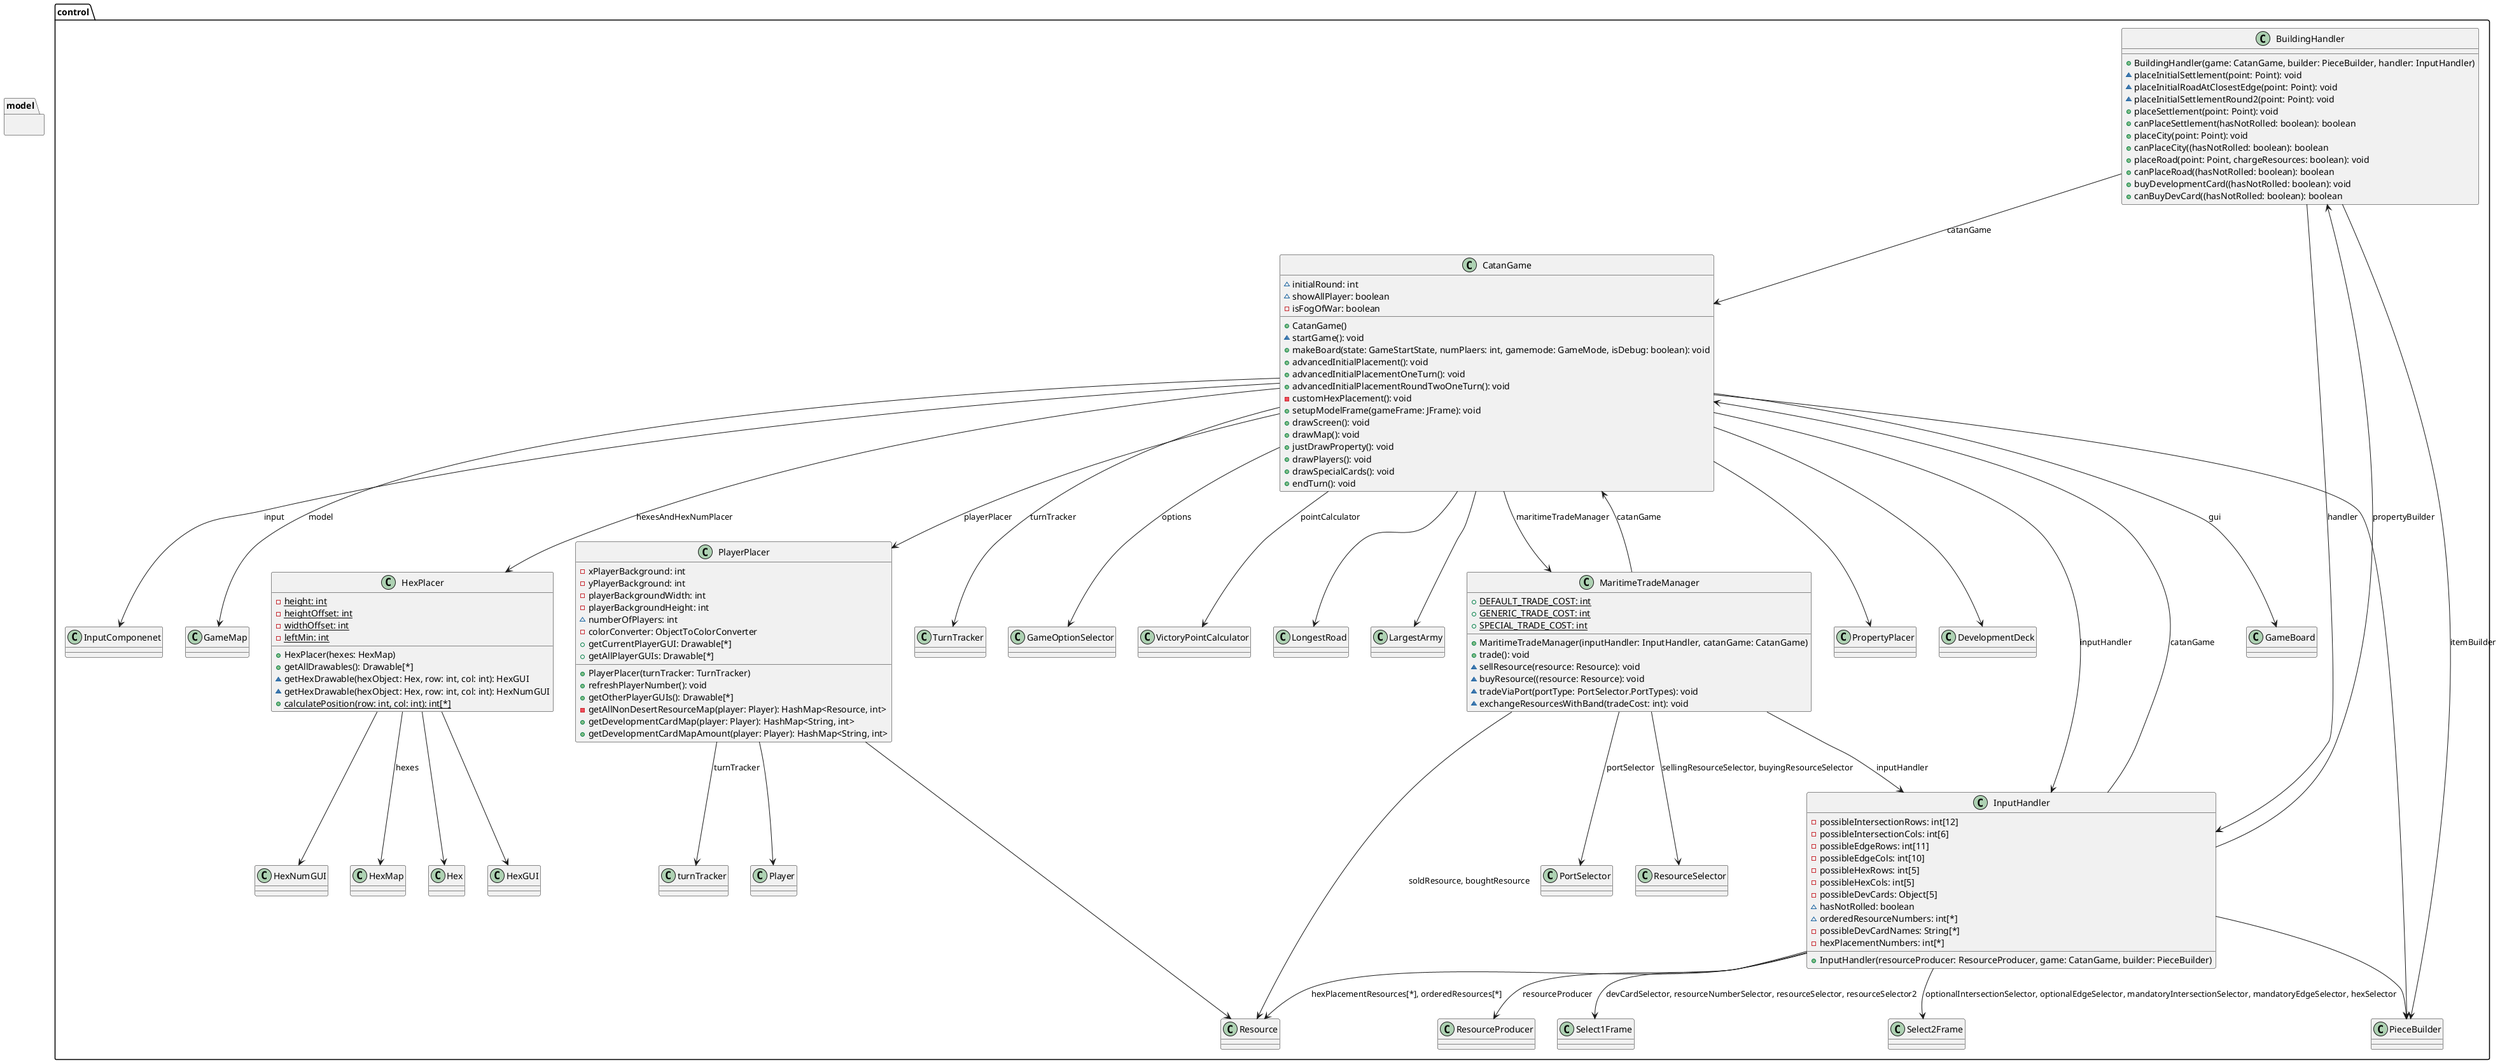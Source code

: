 @startuml
'Getters, setters and some other methods are excluded for simplicity'
package "control"
{
    class BuildingHandler
    {
        +BuildingHandler(game: CatanGame, builder: PieceBuilder, handler: InputHandler)
        ~placeInitialSettlement(point: Point): void
        ~placeInitialRoadAtClosestEdge(point: Point): void
        ~placeInitialSettlementRound2(point: Point): void
        +placeSettlement(point: Point): void
        +canPlaceSettlement(hasNotRolled: boolean): boolean
        +placeCity(point: Point): void
        +canPlaceCity((hasNotRolled: boolean): boolean
        +placeRoad(point: Point, chargeResources: boolean): void
        +canPlaceRoad((hasNotRolled: boolean): boolean
        +buyDevelopmentCard((hasNotRolled: boolean): void
        +canBuyDevCard((hasNotRolled: boolean): boolean
    }
    BuildingHandler --> CatanGame: catanGame
    BuildingHandler --> PieceBuilder: itemBuilder
    BuildingHandler --> InputHandler: handler

    class CatanGame
    {
        ~initialRound: int
        ~showAllPlayer: boolean
        -isFogOfWar: boolean
        +CatanGame()
        ~startGame(): void
        +makeBoard(state: GameStartState, numPlaers: int, gamemode: GameMode, isDebug: boolean): void
        +advancedInitialPlacement(): void
        +advancedInitialPlacementOneTurn(): void
        +advancedInitialPlacementRoundTwoOneTurn(): void
        -customHexPlacement(): void
        +setupModelFrame(gameFrame: JFrame): void
        +drawScreen(): void
        +drawMap(): void
        +justDrawProperty(): void
        +drawPlayers(): void
        +drawSpecialCards(): void
        +endTurn(): void
    }
    CatanGame --> GameBoard: gui
    CatanGame --> InputComponenet: input
    CatanGame --> GameMap: model
    CatanGame --> HexPlacer: hexesAndHexNumPlacer
    CatanGame --> PlayerPlacer: playerPlacer
    CatanGame --> TurnTracker: turnTracker
    CatanGame --> GameOptionSelector: options
    CatanGame --> MaritimeTradeManager: maritimeTradeManager
    CatanGame --> InputHandler: inputHandler
    CatanGame --> VictoryPointCalculator: pointCalculator
    CatanGame --> LongestRoad
    CatanGame --> LargestArmy
    CatanGame --> PieceBuilder
    CatanGame --> PropertyPlacer
    CatanGame --> DevelopmentDeck

    class HexPlacer
    {
        -{static}height: int
        -{static}heightOffset: int
        -{static}widthOffset: int
        -{static}leftMin: int
        +HexPlacer(hexes: HexMap)
        +getAllDrawables(): Drawable[*]
        ~getHexDrawable(hexObject: Hex, row: int, col: int): HexGUI
        ~getHexDrawable(hexObject: Hex, row: int, col: int): HexNumGUI
        +{static}calculatePosition(row: int, col: int): int[*]
    }
    HexPlacer --> HexMap: hexes
    HexPlacer --> Hex
    HexPlacer --> HexGUI
    HexPlacer --> HexNumGUI

    'what to do about function variables?'
    class InputHandler
    {
        -possibleIntersectionRows: int[12]
        -possibleIntersectionCols: int[6]
        -possibleEdgeRows: int[11]
        -possibleEdgeCols: int[10]
        -possibleHexRows: int[5]
        -possibleHexCols: int[5]
        -possibleDevCards: Object[5]
        ~hasNotRolled: boolean
        ~orderedResourceNumbers: int[*]
        -possibleDevCardNames: String[*]
        -hexPlacementNumbers: int[*]
        +InputHandler(resourceProducer: ResourceProducer, game: CatanGame, builder: PieceBuilder)
    }
    InputHandler --> Select1Frame: devCardSelector, resourceNumberSelector, resourceSelector, resourceSelector2
    InputHandler --> Select2Frame: optionalIntersectionSelector, optionalEdgeSelector, mandatoryIntersectionSelector, mandatoryEdgeSelector, hexSelector
    InputHandler --> BuildingHandler: propertyBuilder
    InputHandler --> Resource: hexPlacementResources[*], orderedResources[*]
    InputHandler --> ResourceProducer: resourceProducer
    InputHandler --> CatanGame: catanGame
    InputHandler --> PieceBuilder

    class MaritimeTradeManager
    {
        +{static} DEFAULT_TRADE_COST: int
        +{static} GENERIC_TRADE_COST: int
        +{static} SPECIAL_TRADE_COST: int
        +MaritimeTradeManager(inputHandler: InputHandler, catanGame: CatanGame)
        +trade(): void
        ~sellResource(resource: Resource): void
        ~buyResource((resource: Resource): void
        ~tradeViaPort(portType: PortSelector.PortTypes): void
        ~exchangeResourcesWithBand(tradeCost: int): void
    }
    MaritimeTradeManager --> InputHandler: inputHandler
    MaritimeTradeManager --> CatanGame: catanGame
    MaritimeTradeManager --> ResourceSelector: sellingResourceSelector, buyingResourceSelector
    MaritimeTradeManager --> PortSelector: portSelector
    MaritimeTradeManager --> Resource: soldResource, boughtResource

    class PlayerPlacer
    {
        -xPlayerBackground: int
        -yPlayerBackground: int
        -playerBackgroundWidth: int
        -playerBackgroundHeight: int
        ~numberOfPlayers: int
        -colorConverter: ObjectToColorConverter
        +PlayerPlacer(turnTracker: TurnTracker)
        +refreshPlayerNumber(): void
        +getCurrentPlayerGUI: Drawable[*]
        +getAllPlayerGUIs: Drawable[*]
        +getOtherPlayerGUIs(): Drawable[*]
        -getAllNonDesertResourceMap(player: Player): HashMap<Resource, int>
        +getDevelopmentCardMap(player: Player): HashMap<String, int>
        +getDevelopmentCardMapAmount(player: Player): HashMap<String, int>
    }
    PlayerPlacer --> turnTracker: turnTracker
    PlayerPlacer --> Player
    PlayerPlacer --> Resource
}

package model
{

}
@enduml